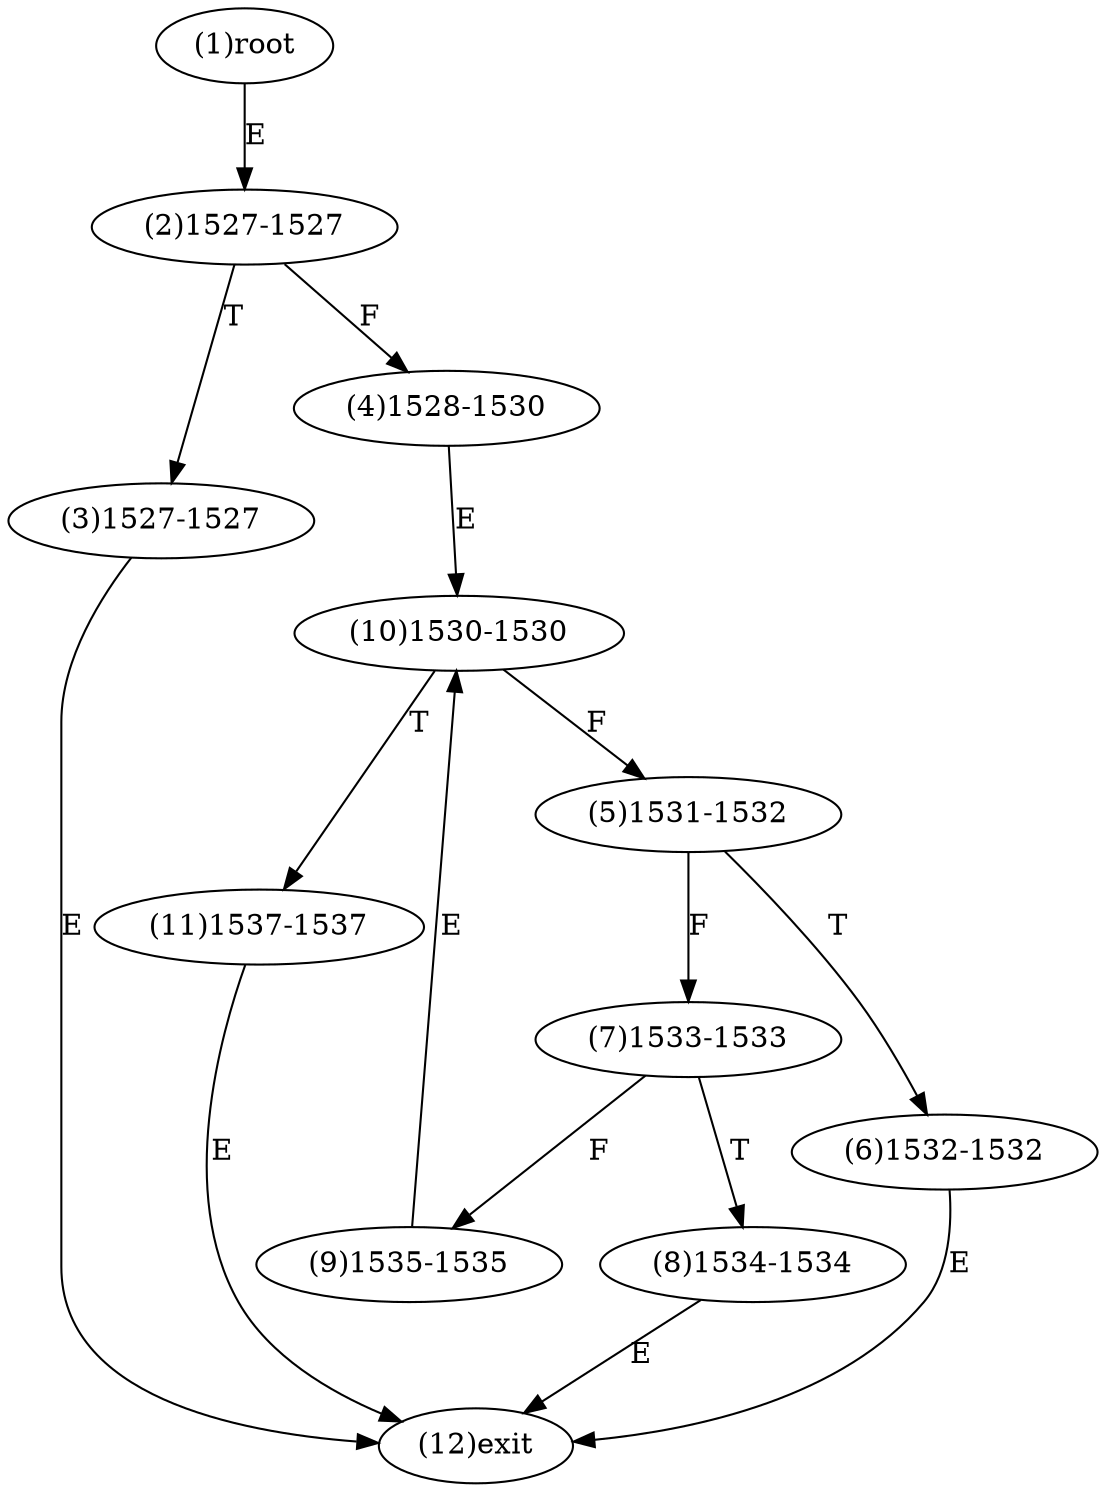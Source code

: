 digraph "" { 
1[ label="(1)root"];
2[ label="(2)1527-1527"];
3[ label="(3)1527-1527"];
4[ label="(4)1528-1530"];
5[ label="(5)1531-1532"];
6[ label="(6)1532-1532"];
7[ label="(7)1533-1533"];
8[ label="(8)1534-1534"];
9[ label="(9)1535-1535"];
10[ label="(10)1530-1530"];
11[ label="(11)1537-1537"];
12[ label="(12)exit"];
1->2[ label="E"];
2->4[ label="F"];
2->3[ label="T"];
3->12[ label="E"];
4->10[ label="E"];
5->7[ label="F"];
5->6[ label="T"];
6->12[ label="E"];
7->9[ label="F"];
7->8[ label="T"];
8->12[ label="E"];
9->10[ label="E"];
10->5[ label="F"];
10->11[ label="T"];
11->12[ label="E"];
}
